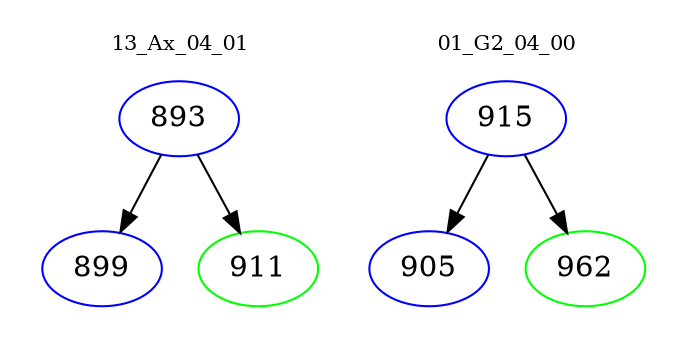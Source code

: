 digraph{
subgraph cluster_0 {
color = white
label = "13_Ax_04_01";
fontsize=10;
T0_893 [label="893", color="blue"]
T0_893 -> T0_899 [color="black"]
T0_899 [label="899", color="blue"]
T0_893 -> T0_911 [color="black"]
T0_911 [label="911", color="green"]
}
subgraph cluster_1 {
color = white
label = "01_G2_04_00";
fontsize=10;
T1_915 [label="915", color="blue"]
T1_915 -> T1_905 [color="black"]
T1_905 [label="905", color="blue"]
T1_915 -> T1_962 [color="black"]
T1_962 [label="962", color="green"]
}
}
